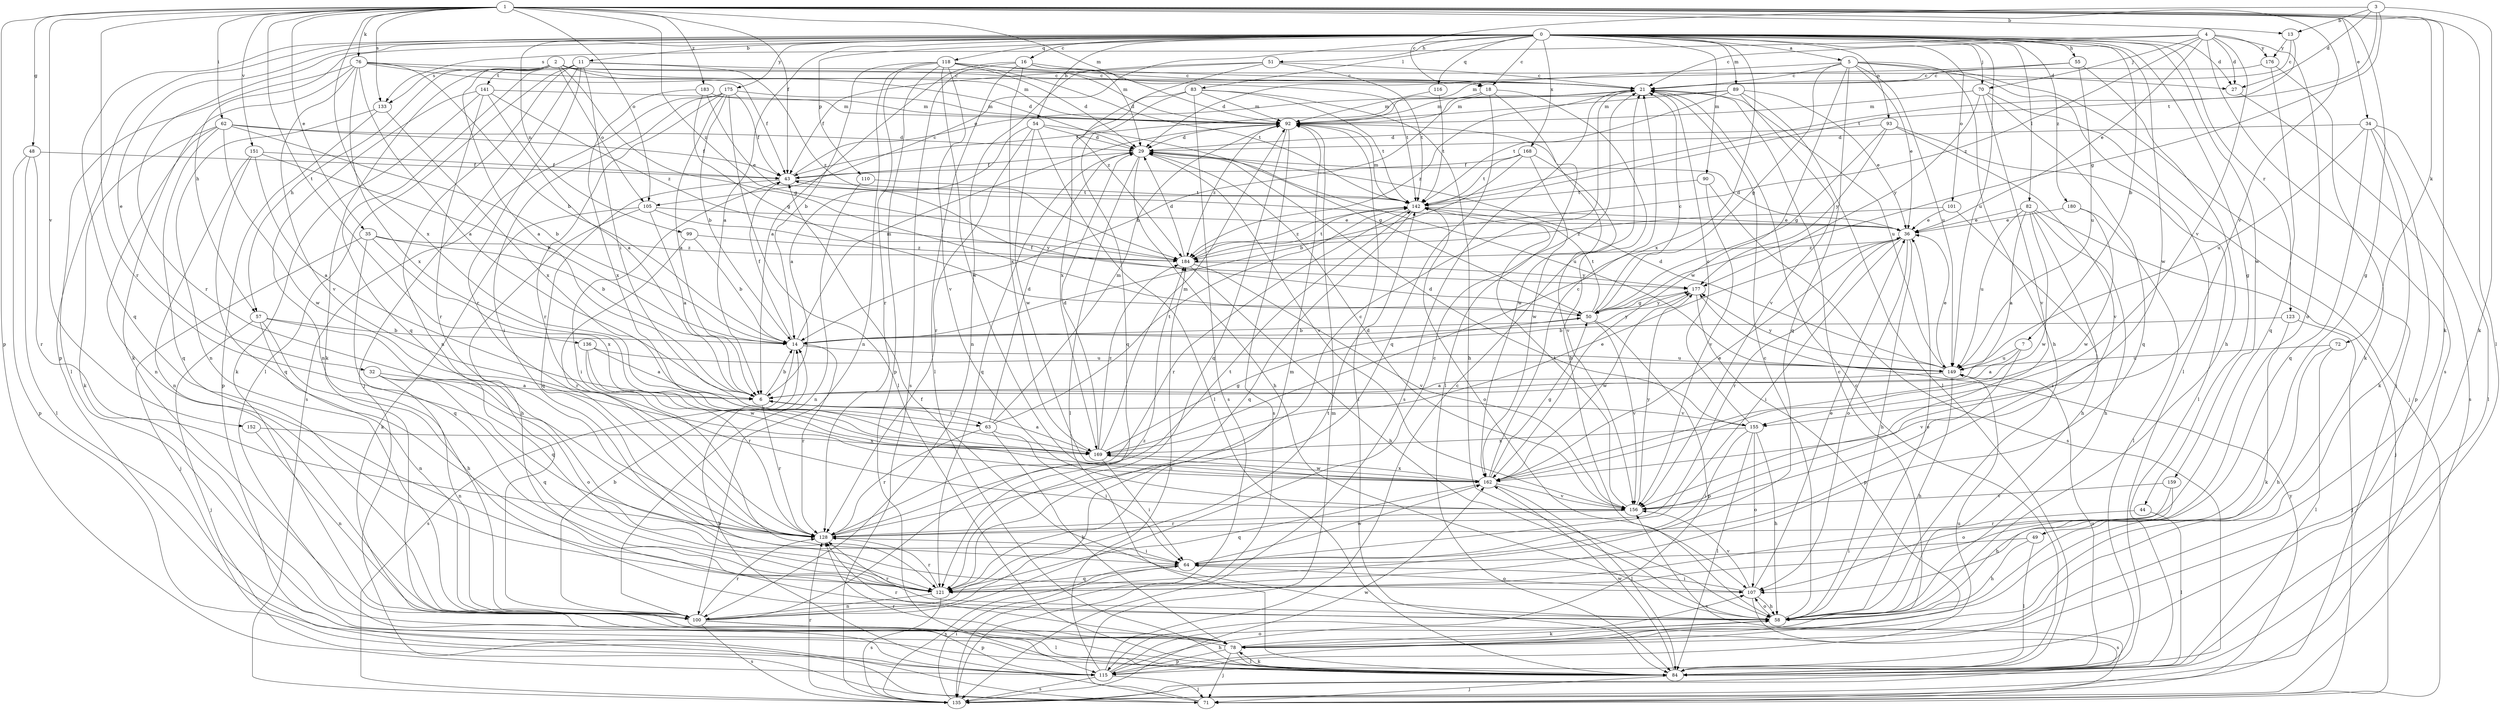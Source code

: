strict digraph  {
0;
1;
2;
3;
4;
5;
6;
7;
11;
13;
14;
16;
18;
21;
27;
29;
32;
34;
35;
36;
43;
44;
48;
49;
50;
51;
54;
55;
57;
58;
62;
63;
64;
70;
71;
72;
76;
78;
82;
83;
84;
89;
90;
92;
93;
99;
100;
101;
105;
107;
110;
115;
116;
118;
121;
123;
128;
133;
135;
136;
141;
142;
149;
151;
152;
155;
156;
159;
162;
168;
169;
175;
176;
177;
180;
183;
184;
0 -> 5  [label=a];
0 -> 6  [label=a];
0 -> 7  [label=b];
0 -> 11  [label=b];
0 -> 16  [label=c];
0 -> 18  [label=c];
0 -> 27  [label=d];
0 -> 32  [label=e];
0 -> 44  [label=g];
0 -> 51  [label=h];
0 -> 54  [label=h];
0 -> 55  [label=h];
0 -> 57  [label=h];
0 -> 70  [label=j];
0 -> 82  [label=l];
0 -> 83  [label=l];
0 -> 89  [label=m];
0 -> 90  [label=m];
0 -> 93  [label=n];
0 -> 99  [label=n];
0 -> 101  [label=o];
0 -> 105  [label=o];
0 -> 110  [label=p];
0 -> 115  [label=p];
0 -> 116  [label=q];
0 -> 118  [label=q];
0 -> 121  [label=q];
0 -> 123  [label=r];
0 -> 128  [label=r];
0 -> 149  [label=u];
0 -> 159  [label=w];
0 -> 162  [label=w];
0 -> 168  [label=x];
0 -> 169  [label=x];
0 -> 175  [label=y];
0 -> 180  [label=z];
1 -> 13  [label=b];
1 -> 34  [label=e];
1 -> 35  [label=e];
1 -> 43  [label=f];
1 -> 48  [label=g];
1 -> 49  [label=g];
1 -> 62  [label=i];
1 -> 72  [label=k];
1 -> 76  [label=k];
1 -> 78  [label=k];
1 -> 84  [label=l];
1 -> 92  [label=m];
1 -> 105  [label=o];
1 -> 115  [label=p];
1 -> 128  [label=r];
1 -> 133  [label=s];
1 -> 136  [label=t];
1 -> 151  [label=v];
1 -> 152  [label=v];
1 -> 155  [label=v];
1 -> 169  [label=x];
1 -> 183  [label=z];
1 -> 184  [label=z];
2 -> 6  [label=a];
2 -> 18  [label=c];
2 -> 27  [label=d];
2 -> 43  [label=f];
2 -> 50  [label=g];
2 -> 57  [label=h];
2 -> 78  [label=k];
2 -> 105  [label=o];
2 -> 133  [label=s];
2 -> 141  [label=t];
3 -> 13  [label=b];
3 -> 18  [label=c];
3 -> 27  [label=d];
3 -> 50  [label=g];
3 -> 78  [label=k];
3 -> 142  [label=t];
4 -> 21  [label=c];
4 -> 27  [label=d];
4 -> 36  [label=e];
4 -> 70  [label=j];
4 -> 107  [label=o];
4 -> 133  [label=s];
4 -> 135  [label=s];
4 -> 155  [label=v];
4 -> 176  [label=y];
4 -> 184  [label=z];
5 -> 21  [label=c];
5 -> 36  [label=e];
5 -> 50  [label=g];
5 -> 58  [label=h];
5 -> 71  [label=j];
5 -> 84  [label=l];
5 -> 92  [label=m];
5 -> 121  [label=q];
5 -> 149  [label=u];
5 -> 162  [label=w];
6 -> 14  [label=b];
6 -> 63  [label=i];
6 -> 128  [label=r];
6 -> 155  [label=v];
7 -> 6  [label=a];
7 -> 149  [label=u];
7 -> 156  [label=v];
11 -> 21  [label=c];
11 -> 63  [label=i];
11 -> 71  [label=j];
11 -> 84  [label=l];
11 -> 100  [label=n];
11 -> 121  [label=q];
11 -> 128  [label=r];
11 -> 184  [label=z];
13 -> 21  [label=c];
13 -> 142  [label=t];
13 -> 176  [label=y];
14 -> 43  [label=f];
14 -> 92  [label=m];
14 -> 128  [label=r];
14 -> 135  [label=s];
14 -> 149  [label=u];
14 -> 177  [label=y];
16 -> 6  [label=a];
16 -> 21  [label=c];
16 -> 29  [label=d];
16 -> 84  [label=l];
16 -> 135  [label=s];
16 -> 142  [label=t];
16 -> 169  [label=x];
18 -> 14  [label=b];
18 -> 58  [label=h];
18 -> 84  [label=l];
18 -> 92  [label=m];
18 -> 121  [label=q];
21 -> 92  [label=m];
21 -> 135  [label=s];
21 -> 149  [label=u];
21 -> 184  [label=z];
27 -> 135  [label=s];
29 -> 43  [label=f];
29 -> 58  [label=h];
29 -> 84  [label=l];
29 -> 121  [label=q];
29 -> 149  [label=u];
29 -> 156  [label=v];
32 -> 6  [label=a];
32 -> 100  [label=n];
32 -> 107  [label=o];
32 -> 121  [label=q];
34 -> 29  [label=d];
34 -> 78  [label=k];
34 -> 84  [label=l];
34 -> 115  [label=p];
34 -> 121  [label=q];
34 -> 149  [label=u];
35 -> 14  [label=b];
35 -> 71  [label=j];
35 -> 121  [label=q];
35 -> 169  [label=x];
35 -> 184  [label=z];
36 -> 29  [label=d];
36 -> 58  [label=h];
36 -> 64  [label=i];
36 -> 107  [label=o];
36 -> 128  [label=r];
36 -> 184  [label=z];
43 -> 21  [label=c];
43 -> 64  [label=i];
43 -> 121  [label=q];
43 -> 142  [label=t];
44 -> 84  [label=l];
44 -> 128  [label=r];
48 -> 43  [label=f];
48 -> 84  [label=l];
48 -> 115  [label=p];
48 -> 128  [label=r];
49 -> 58  [label=h];
49 -> 64  [label=i];
49 -> 84  [label=l];
50 -> 14  [label=b];
50 -> 21  [label=c];
50 -> 43  [label=f];
50 -> 115  [label=p];
50 -> 142  [label=t];
50 -> 156  [label=v];
50 -> 177  [label=y];
51 -> 21  [label=c];
51 -> 43  [label=f];
51 -> 100  [label=n];
51 -> 142  [label=t];
51 -> 184  [label=z];
54 -> 6  [label=a];
54 -> 29  [label=d];
54 -> 50  [label=g];
54 -> 84  [label=l];
54 -> 128  [label=r];
54 -> 162  [label=w];
55 -> 21  [label=c];
55 -> 29  [label=d];
55 -> 58  [label=h];
55 -> 149  [label=u];
57 -> 14  [label=b];
57 -> 58  [label=h];
57 -> 71  [label=j];
57 -> 100  [label=n];
57 -> 121  [label=q];
58 -> 21  [label=c];
58 -> 36  [label=e];
58 -> 43  [label=f];
58 -> 78  [label=k];
58 -> 107  [label=o];
58 -> 128  [label=r];
62 -> 14  [label=b];
62 -> 29  [label=d];
62 -> 43  [label=f];
62 -> 78  [label=k];
62 -> 100  [label=n];
62 -> 121  [label=q];
62 -> 162  [label=w];
63 -> 29  [label=d];
63 -> 64  [label=i];
63 -> 78  [label=k];
63 -> 92  [label=m];
63 -> 128  [label=r];
63 -> 142  [label=t];
64 -> 107  [label=o];
64 -> 121  [label=q];
64 -> 135  [label=s];
64 -> 162  [label=w];
70 -> 71  [label=j];
70 -> 92  [label=m];
70 -> 121  [label=q];
70 -> 156  [label=v];
70 -> 177  [label=y];
71 -> 14  [label=b];
71 -> 92  [label=m];
71 -> 156  [label=v];
72 -> 58  [label=h];
72 -> 84  [label=l];
72 -> 149  [label=u];
76 -> 6  [label=a];
76 -> 14  [label=b];
76 -> 21  [label=c];
76 -> 29  [label=d];
76 -> 78  [label=k];
76 -> 84  [label=l];
76 -> 92  [label=m];
76 -> 156  [label=v];
76 -> 169  [label=x];
78 -> 21  [label=c];
78 -> 71  [label=j];
78 -> 84  [label=l];
78 -> 115  [label=p];
78 -> 128  [label=r];
82 -> 6  [label=a];
82 -> 36  [label=e];
82 -> 58  [label=h];
82 -> 64  [label=i];
82 -> 71  [label=j];
82 -> 149  [label=u];
82 -> 162  [label=w];
83 -> 58  [label=h];
83 -> 92  [label=m];
83 -> 121  [label=q];
83 -> 135  [label=s];
83 -> 142  [label=t];
83 -> 169  [label=x];
84 -> 21  [label=c];
84 -> 71  [label=j];
84 -> 78  [label=k];
84 -> 128  [label=r];
84 -> 149  [label=u];
84 -> 162  [label=w];
89 -> 36  [label=e];
89 -> 43  [label=f];
89 -> 84  [label=l];
89 -> 92  [label=m];
89 -> 142  [label=t];
89 -> 156  [label=v];
90 -> 135  [label=s];
90 -> 142  [label=t];
90 -> 156  [label=v];
92 -> 29  [label=d];
92 -> 84  [label=l];
92 -> 121  [label=q];
92 -> 135  [label=s];
92 -> 162  [label=w];
92 -> 184  [label=z];
93 -> 29  [label=d];
93 -> 50  [label=g];
93 -> 84  [label=l];
93 -> 156  [label=v];
93 -> 177  [label=y];
99 -> 14  [label=b];
99 -> 128  [label=r];
99 -> 184  [label=z];
100 -> 14  [label=b];
100 -> 21  [label=c];
100 -> 84  [label=l];
100 -> 92  [label=m];
100 -> 115  [label=p];
100 -> 128  [label=r];
100 -> 135  [label=s];
100 -> 142  [label=t];
100 -> 184  [label=z];
101 -> 36  [label=e];
101 -> 58  [label=h];
101 -> 184  [label=z];
105 -> 6  [label=a];
105 -> 36  [label=e];
105 -> 58  [label=h];
105 -> 78  [label=k];
105 -> 177  [label=y];
107 -> 36  [label=e];
107 -> 58  [label=h];
107 -> 64  [label=i];
107 -> 135  [label=s];
107 -> 156  [label=v];
110 -> 100  [label=n];
110 -> 142  [label=t];
115 -> 21  [label=c];
115 -> 58  [label=h];
115 -> 71  [label=j];
115 -> 107  [label=o];
115 -> 135  [label=s];
115 -> 149  [label=u];
115 -> 184  [label=z];
116 -> 92  [label=m];
116 -> 142  [label=t];
118 -> 14  [label=b];
118 -> 21  [label=c];
118 -> 29  [label=d];
118 -> 92  [label=m];
118 -> 100  [label=n];
118 -> 115  [label=p];
118 -> 128  [label=r];
118 -> 142  [label=t];
118 -> 156  [label=v];
118 -> 162  [label=w];
121 -> 100  [label=n];
121 -> 128  [label=r];
121 -> 135  [label=s];
123 -> 14  [label=b];
123 -> 71  [label=j];
123 -> 78  [label=k];
128 -> 21  [label=c];
128 -> 64  [label=i];
128 -> 142  [label=t];
133 -> 100  [label=n];
133 -> 115  [label=p];
133 -> 169  [label=x];
135 -> 64  [label=i];
135 -> 128  [label=r];
135 -> 162  [label=w];
135 -> 177  [label=y];
136 -> 6  [label=a];
136 -> 128  [label=r];
136 -> 149  [label=u];
136 -> 162  [label=w];
141 -> 6  [label=a];
141 -> 78  [label=k];
141 -> 92  [label=m];
141 -> 100  [label=n];
141 -> 128  [label=r];
141 -> 184  [label=z];
142 -> 36  [label=e];
142 -> 92  [label=m];
142 -> 107  [label=o];
142 -> 121  [label=q];
142 -> 128  [label=r];
142 -> 184  [label=z];
149 -> 6  [label=a];
149 -> 29  [label=d];
149 -> 36  [label=e];
149 -> 58  [label=h];
149 -> 177  [label=y];
151 -> 6  [label=a];
151 -> 14  [label=b];
151 -> 43  [label=f];
151 -> 100  [label=n];
151 -> 121  [label=q];
152 -> 100  [label=n];
152 -> 169  [label=x];
155 -> 21  [label=c];
155 -> 29  [label=d];
155 -> 58  [label=h];
155 -> 64  [label=i];
155 -> 84  [label=l];
155 -> 107  [label=o];
155 -> 169  [label=x];
156 -> 29  [label=d];
156 -> 128  [label=r];
156 -> 142  [label=t];
156 -> 177  [label=y];
159 -> 58  [label=h];
159 -> 107  [label=o];
159 -> 156  [label=v];
162 -> 21  [label=c];
162 -> 36  [label=e];
162 -> 50  [label=g];
162 -> 84  [label=l];
162 -> 121  [label=q];
162 -> 156  [label=v];
162 -> 169  [label=x];
168 -> 14  [label=b];
168 -> 43  [label=f];
168 -> 142  [label=t];
168 -> 156  [label=v];
168 -> 162  [label=w];
169 -> 6  [label=a];
169 -> 29  [label=d];
169 -> 36  [label=e];
169 -> 50  [label=g];
169 -> 64  [label=i];
169 -> 92  [label=m];
169 -> 162  [label=w];
169 -> 184  [label=z];
175 -> 6  [label=a];
175 -> 14  [label=b];
175 -> 43  [label=f];
175 -> 64  [label=i];
175 -> 84  [label=l];
175 -> 92  [label=m];
175 -> 128  [label=r];
175 -> 135  [label=s];
176 -> 21  [label=c];
176 -> 78  [label=k];
176 -> 121  [label=q];
177 -> 50  [label=g];
177 -> 115  [label=p];
177 -> 162  [label=w];
180 -> 36  [label=e];
180 -> 84  [label=l];
180 -> 162  [label=w];
183 -> 36  [label=e];
183 -> 50  [label=g];
183 -> 92  [label=m];
183 -> 169  [label=x];
184 -> 29  [label=d];
184 -> 58  [label=h];
184 -> 142  [label=t];
184 -> 156  [label=v];
184 -> 177  [label=y];
}
